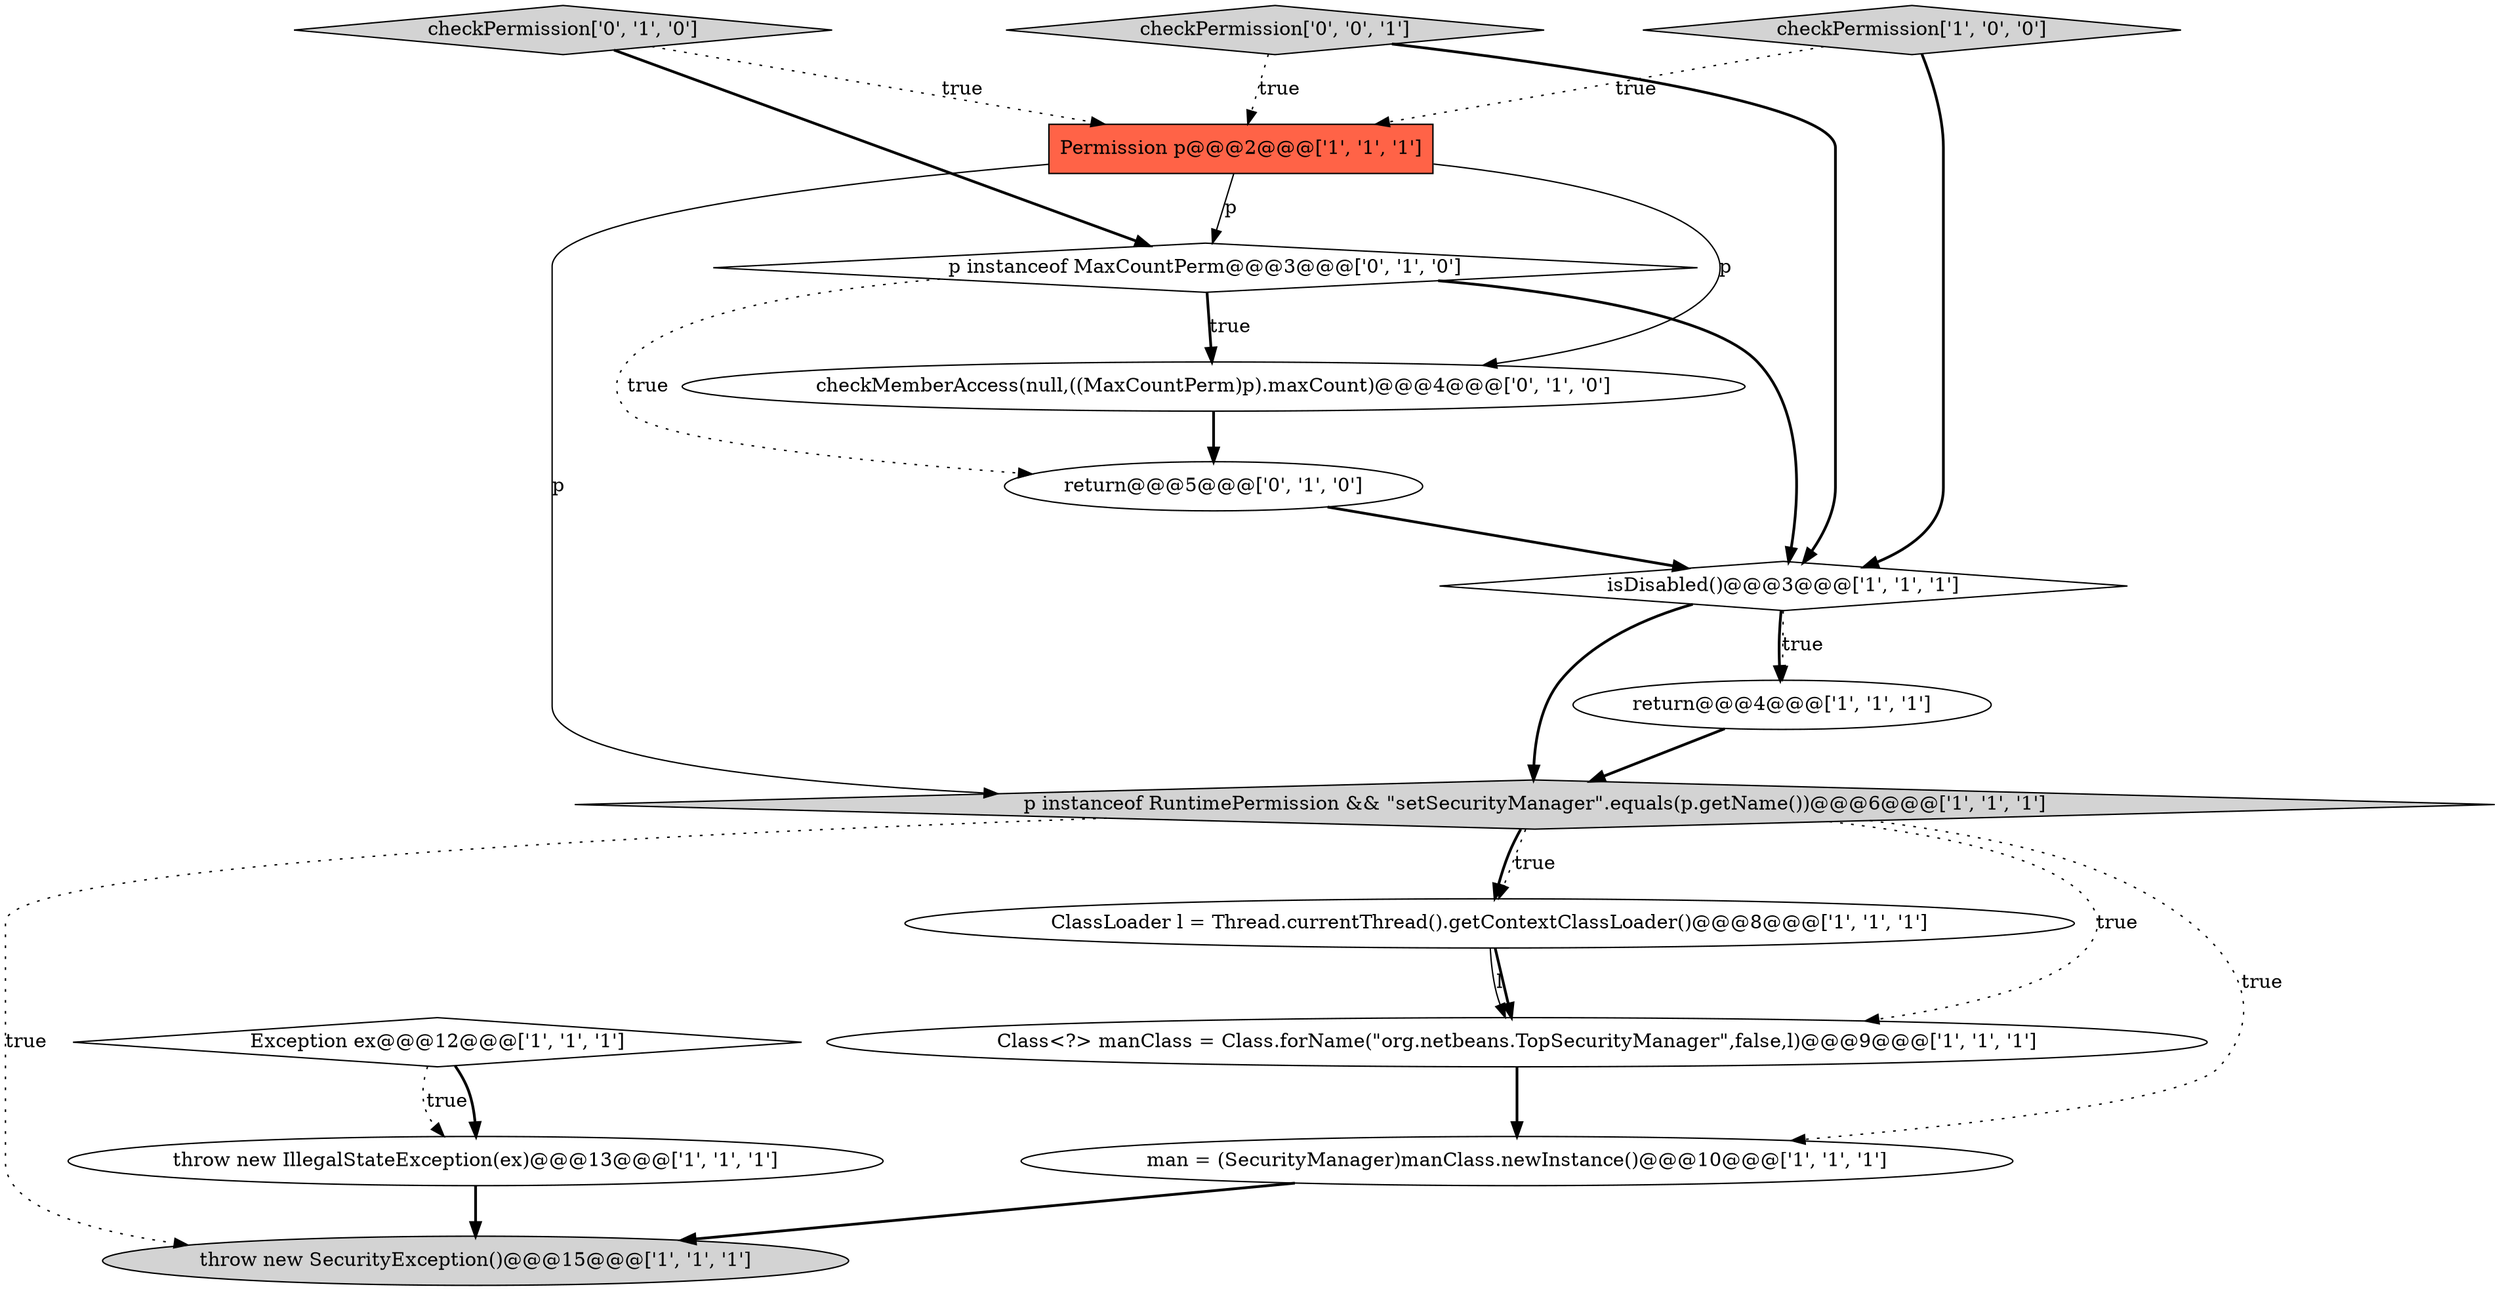 digraph {
6 [style = filled, label = "Exception ex@@@12@@@['1', '1', '1']", fillcolor = white, shape = diamond image = "AAA0AAABBB1BBB"];
3 [style = filled, label = "ClassLoader l = Thread.currentThread().getContextClassLoader()@@@8@@@['1', '1', '1']", fillcolor = white, shape = ellipse image = "AAA0AAABBB1BBB"];
5 [style = filled, label = "checkPermission['1', '0', '0']", fillcolor = lightgray, shape = diamond image = "AAA0AAABBB1BBB"];
12 [style = filled, label = "p instanceof MaxCountPerm@@@3@@@['0', '1', '0']", fillcolor = white, shape = diamond image = "AAA1AAABBB2BBB"];
4 [style = filled, label = "return@@@4@@@['1', '1', '1']", fillcolor = white, shape = ellipse image = "AAA0AAABBB1BBB"];
9 [style = filled, label = "throw new SecurityException()@@@15@@@['1', '1', '1']", fillcolor = lightgray, shape = ellipse image = "AAA0AAABBB1BBB"];
7 [style = filled, label = "p instanceof RuntimePermission && \"setSecurityManager\".equals(p.getName())@@@6@@@['1', '1', '1']", fillcolor = lightgray, shape = diamond image = "AAA0AAABBB1BBB"];
2 [style = filled, label = "Class<?> manClass = Class.forName(\"org.netbeans.TopSecurityManager\",false,l)@@@9@@@['1', '1', '1']", fillcolor = white, shape = ellipse image = "AAA0AAABBB1BBB"];
11 [style = filled, label = "checkMemberAccess(null,((MaxCountPerm)p).maxCount)@@@4@@@['0', '1', '0']", fillcolor = white, shape = ellipse image = "AAA1AAABBB2BBB"];
14 [style = filled, label = "return@@@5@@@['0', '1', '0']", fillcolor = white, shape = ellipse image = "AAA1AAABBB2BBB"];
15 [style = filled, label = "checkPermission['0', '0', '1']", fillcolor = lightgray, shape = diamond image = "AAA0AAABBB3BBB"];
13 [style = filled, label = "checkPermission['0', '1', '0']", fillcolor = lightgray, shape = diamond image = "AAA0AAABBB2BBB"];
10 [style = filled, label = "Permission p@@@2@@@['1', '1', '1']", fillcolor = tomato, shape = box image = "AAA0AAABBB1BBB"];
1 [style = filled, label = "throw new IllegalStateException(ex)@@@13@@@['1', '1', '1']", fillcolor = white, shape = ellipse image = "AAA0AAABBB1BBB"];
0 [style = filled, label = "isDisabled()@@@3@@@['1', '1', '1']", fillcolor = white, shape = diamond image = "AAA0AAABBB1BBB"];
8 [style = filled, label = "man = (SecurityManager)manClass.newInstance()@@@10@@@['1', '1', '1']", fillcolor = white, shape = ellipse image = "AAA0AAABBB1BBB"];
7->2 [style = dotted, label="true"];
12->0 [style = bold, label=""];
5->10 [style = dotted, label="true"];
0->4 [style = bold, label=""];
4->7 [style = bold, label=""];
8->9 [style = bold, label=""];
1->9 [style = bold, label=""];
3->2 [style = bold, label=""];
0->7 [style = bold, label=""];
12->11 [style = dotted, label="true"];
10->11 [style = solid, label="p"];
7->8 [style = dotted, label="true"];
6->1 [style = dotted, label="true"];
13->10 [style = dotted, label="true"];
14->0 [style = bold, label=""];
7->9 [style = dotted, label="true"];
10->12 [style = solid, label="p"];
11->14 [style = bold, label=""];
10->7 [style = solid, label="p"];
2->8 [style = bold, label=""];
15->10 [style = dotted, label="true"];
7->3 [style = bold, label=""];
13->12 [style = bold, label=""];
5->0 [style = bold, label=""];
15->0 [style = bold, label=""];
12->14 [style = dotted, label="true"];
12->11 [style = bold, label=""];
0->4 [style = dotted, label="true"];
6->1 [style = bold, label=""];
3->2 [style = solid, label="l"];
7->3 [style = dotted, label="true"];
}
